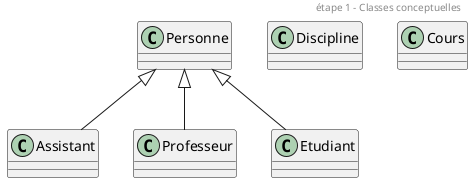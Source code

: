 @startuml Classes conceptuelles
header étape 1 - Classes conceptuelles
class Personne
class Assistant
class Professeur
class Etudiant
class Discipline
class Cours

Personne <|-- Assistant
Personne <|-- Professeur
Personne <|-- Etudiant
@enduml
